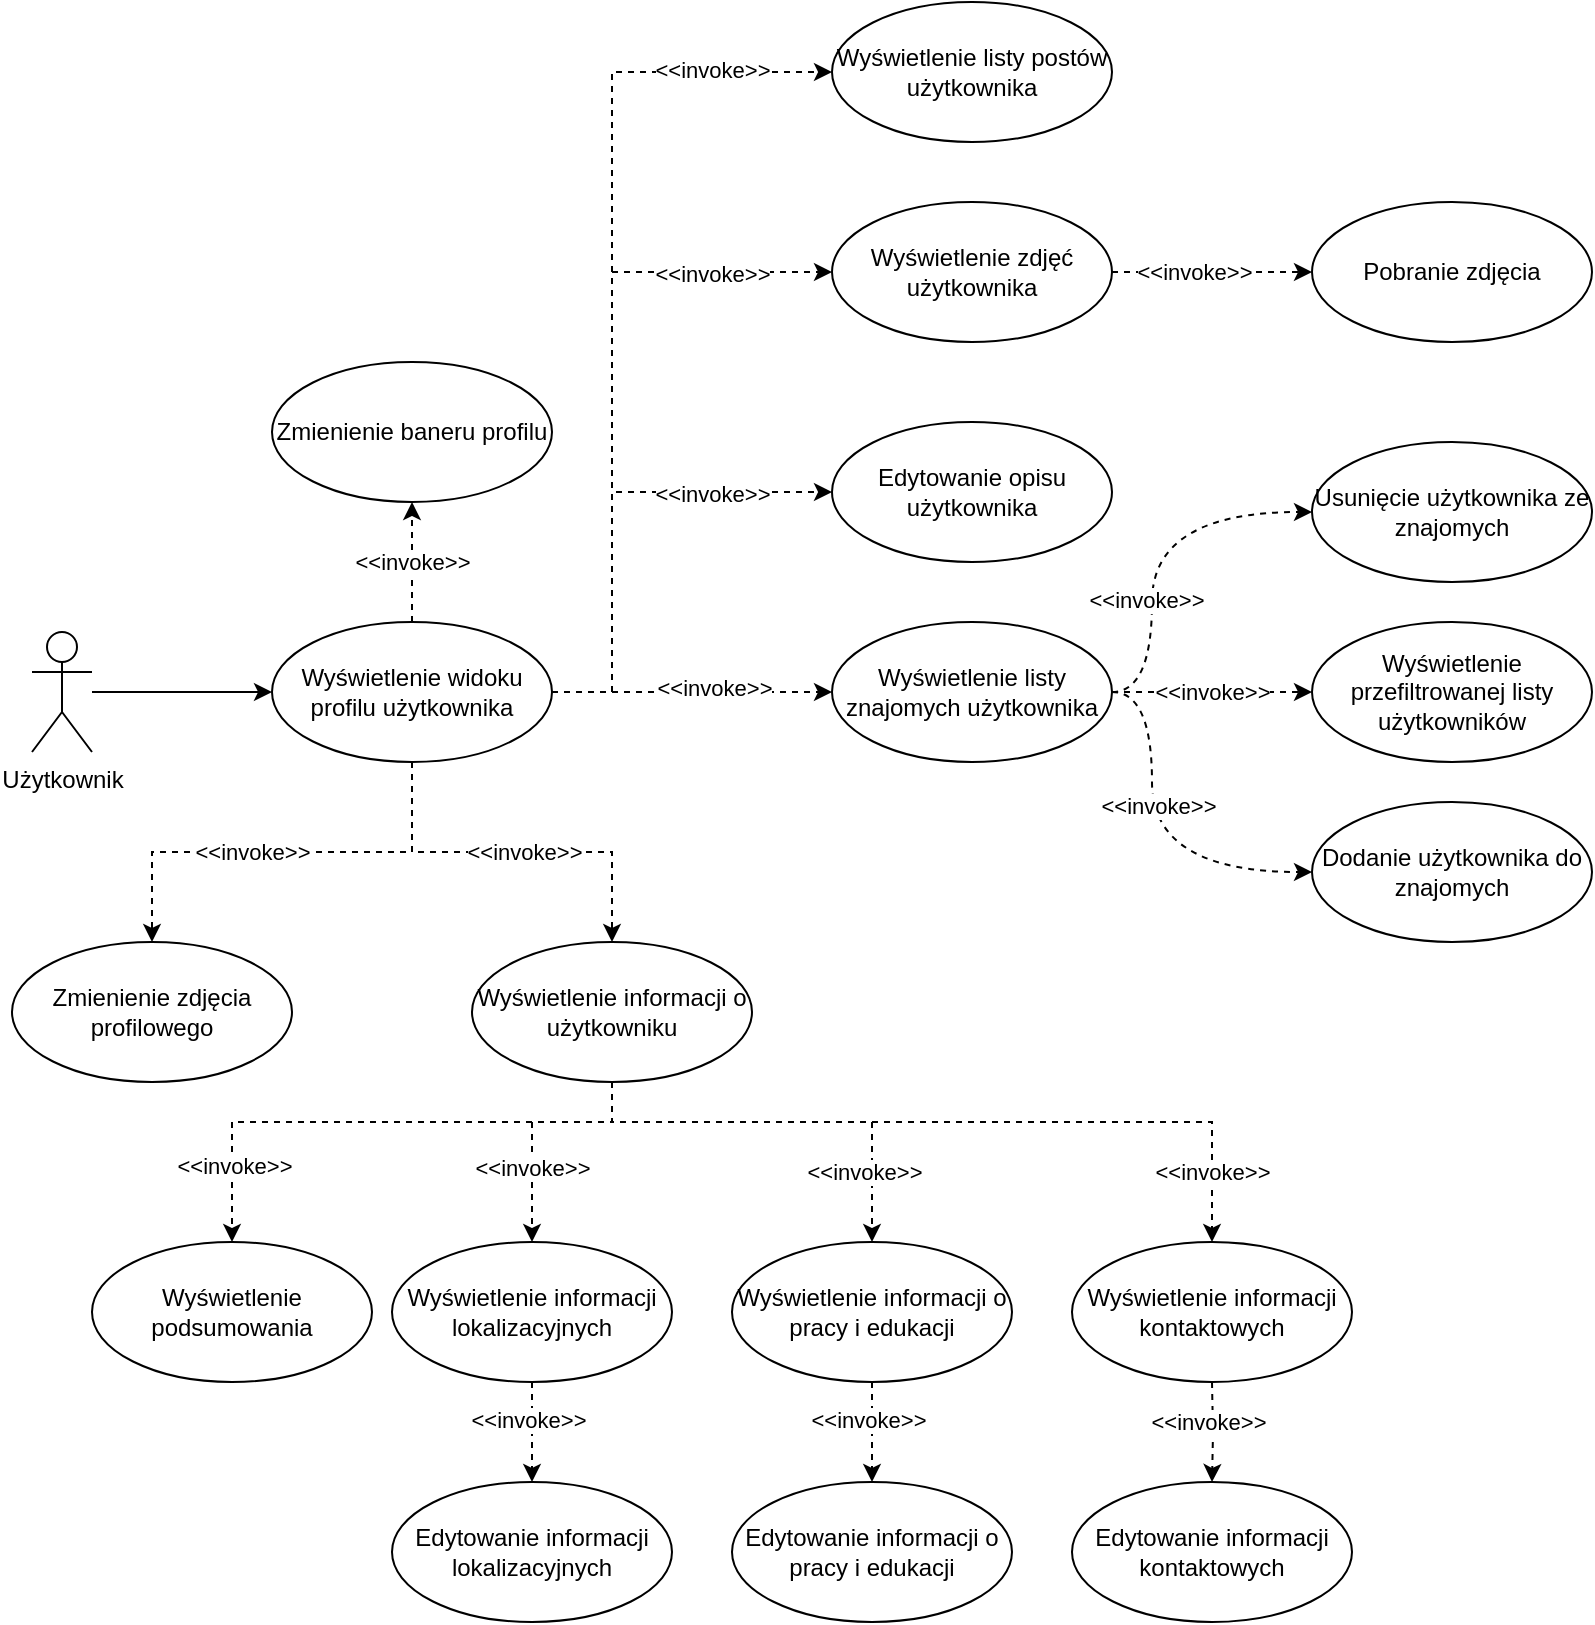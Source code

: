 <mxfile version="24.8.3">
  <diagram name="Page-1" id="JdEf69RV8JYr5lFsVH8T">
    <mxGraphModel dx="1805" dy="1151" grid="1" gridSize="10" guides="1" tooltips="1" connect="1" arrows="1" fold="1" page="1" pageScale="1" pageWidth="850" pageHeight="1100" math="0" shadow="0">
      <root>
        <mxCell id="0" />
        <mxCell id="1" parent="0" />
        <mxCell id="xNaYEZxjQZqMMtpHfQ9c-3" style="edgeStyle=orthogonalEdgeStyle;rounded=0;orthogonalLoop=1;jettySize=auto;html=1;" edge="1" parent="1" source="xNaYEZxjQZqMMtpHfQ9c-1" target="xNaYEZxjQZqMMtpHfQ9c-2">
          <mxGeometry relative="1" as="geometry" />
        </mxCell>
        <mxCell id="xNaYEZxjQZqMMtpHfQ9c-1" value="Użytkownik" style="shape=umlActor;verticalLabelPosition=bottom;verticalAlign=top;html=1;outlineConnect=0;" vertex="1" parent="1">
          <mxGeometry x="20" y="415" width="30" height="60" as="geometry" />
        </mxCell>
        <mxCell id="xNaYEZxjQZqMMtpHfQ9c-23" style="edgeStyle=orthogonalEdgeStyle;rounded=0;orthogonalLoop=1;jettySize=auto;html=1;dashed=1;" edge="1" parent="1" source="xNaYEZxjQZqMMtpHfQ9c-2" target="xNaYEZxjQZqMMtpHfQ9c-21">
          <mxGeometry relative="1" as="geometry" />
        </mxCell>
        <mxCell id="xNaYEZxjQZqMMtpHfQ9c-25" value="&amp;lt;&amp;lt;invoke&amp;gt;&amp;gt;" style="edgeLabel;html=1;align=center;verticalAlign=middle;resizable=0;points=[];" vertex="1" connectable="0" parent="xNaYEZxjQZqMMtpHfQ9c-23">
          <mxGeometry x="-0.1" y="-1" relative="1" as="geometry">
            <mxPoint x="-26" y="1" as="offset" />
          </mxGeometry>
        </mxCell>
        <mxCell id="xNaYEZxjQZqMMtpHfQ9c-24" style="edgeStyle=orthogonalEdgeStyle;rounded=0;orthogonalLoop=1;jettySize=auto;html=1;dashed=1;" edge="1" parent="1" source="xNaYEZxjQZqMMtpHfQ9c-2" target="xNaYEZxjQZqMMtpHfQ9c-22">
          <mxGeometry relative="1" as="geometry" />
        </mxCell>
        <mxCell id="xNaYEZxjQZqMMtpHfQ9c-26" value="&amp;lt;&amp;lt;invoke&amp;gt;&amp;gt;" style="edgeLabel;html=1;align=center;verticalAlign=middle;resizable=0;points=[];" vertex="1" connectable="0" parent="xNaYEZxjQZqMMtpHfQ9c-24">
          <mxGeometry y="4" relative="1" as="geometry">
            <mxPoint x="4" as="offset" />
          </mxGeometry>
        </mxCell>
        <mxCell id="xNaYEZxjQZqMMtpHfQ9c-27" style="edgeStyle=orthogonalEdgeStyle;rounded=0;orthogonalLoop=1;jettySize=auto;html=1;dashed=1;" edge="1" parent="1" source="xNaYEZxjQZqMMtpHfQ9c-2" target="xNaYEZxjQZqMMtpHfQ9c-11">
          <mxGeometry relative="1" as="geometry" />
        </mxCell>
        <mxCell id="xNaYEZxjQZqMMtpHfQ9c-28" value="&amp;lt;&amp;lt;invoke&amp;gt;&amp;gt;" style="edgeLabel;html=1;align=center;verticalAlign=middle;resizable=0;points=[];" vertex="1" connectable="0" parent="xNaYEZxjQZqMMtpHfQ9c-27">
          <mxGeometry x="0.063" relative="1" as="geometry">
            <mxPoint as="offset" />
          </mxGeometry>
        </mxCell>
        <mxCell id="xNaYEZxjQZqMMtpHfQ9c-43" style="edgeStyle=orthogonalEdgeStyle;rounded=0;orthogonalLoop=1;jettySize=auto;html=1;dashed=1;" edge="1" parent="1" source="xNaYEZxjQZqMMtpHfQ9c-2" target="xNaYEZxjQZqMMtpHfQ9c-7">
          <mxGeometry relative="1" as="geometry" />
        </mxCell>
        <mxCell id="xNaYEZxjQZqMMtpHfQ9c-58" value="&amp;lt;&amp;lt;invoke&amp;gt;&amp;gt;" style="edgeLabel;html=1;align=center;verticalAlign=middle;resizable=0;points=[];" vertex="1" connectable="0" parent="xNaYEZxjQZqMMtpHfQ9c-43">
          <mxGeometry x="0.157" y="2" relative="1" as="geometry">
            <mxPoint as="offset" />
          </mxGeometry>
        </mxCell>
        <mxCell id="xNaYEZxjQZqMMtpHfQ9c-44" style="edgeStyle=orthogonalEdgeStyle;rounded=0;orthogonalLoop=1;jettySize=auto;html=1;entryX=0;entryY=0.5;entryDx=0;entryDy=0;dashed=1;" edge="1" parent="1" source="xNaYEZxjQZqMMtpHfQ9c-2" target="xNaYEZxjQZqMMtpHfQ9c-4">
          <mxGeometry relative="1" as="geometry">
            <Array as="points">
              <mxPoint x="310" y="445" />
              <mxPoint x="310" y="345" />
            </Array>
          </mxGeometry>
        </mxCell>
        <mxCell id="xNaYEZxjQZqMMtpHfQ9c-45" style="edgeStyle=orthogonalEdgeStyle;rounded=0;orthogonalLoop=1;jettySize=auto;html=1;entryX=0;entryY=0.5;entryDx=0;entryDy=0;dashed=1;" edge="1" parent="1" source="xNaYEZxjQZqMMtpHfQ9c-2" target="xNaYEZxjQZqMMtpHfQ9c-6">
          <mxGeometry relative="1" as="geometry">
            <Array as="points">
              <mxPoint x="310" y="445" />
              <mxPoint x="310" y="235" />
            </Array>
          </mxGeometry>
        </mxCell>
        <mxCell id="xNaYEZxjQZqMMtpHfQ9c-46" style="edgeStyle=orthogonalEdgeStyle;rounded=0;orthogonalLoop=1;jettySize=auto;html=1;entryX=0;entryY=0.5;entryDx=0;entryDy=0;dashed=1;" edge="1" parent="1" source="xNaYEZxjQZqMMtpHfQ9c-2" target="xNaYEZxjQZqMMtpHfQ9c-5">
          <mxGeometry relative="1" as="geometry">
            <Array as="points">
              <mxPoint x="310" y="445" />
              <mxPoint x="310" y="135" />
            </Array>
          </mxGeometry>
        </mxCell>
        <mxCell id="xNaYEZxjQZqMMtpHfQ9c-55" value="&amp;lt;&amp;lt;invoke&amp;gt;&amp;gt;" style="edgeLabel;html=1;align=center;verticalAlign=middle;resizable=0;points=[];" vertex="1" connectable="0" parent="xNaYEZxjQZqMMtpHfQ9c-46">
          <mxGeometry x="-0.475" y="3" relative="1" as="geometry">
            <mxPoint x="53" y="-11" as="offset" />
          </mxGeometry>
        </mxCell>
        <mxCell id="xNaYEZxjQZqMMtpHfQ9c-56" value="&amp;lt;&amp;lt;invoke&amp;gt;&amp;gt;" style="edgeLabel;html=1;align=center;verticalAlign=middle;resizable=0;points=[];" vertex="1" connectable="0" parent="xNaYEZxjQZqMMtpHfQ9c-46">
          <mxGeometry x="0.06" relative="1" as="geometry">
            <mxPoint x="50" y="-1" as="offset" />
          </mxGeometry>
        </mxCell>
        <mxCell id="xNaYEZxjQZqMMtpHfQ9c-57" value="&amp;lt;&amp;lt;invoke&amp;gt;&amp;gt;" style="edgeLabel;html=1;align=center;verticalAlign=middle;resizable=0;points=[];" vertex="1" connectable="0" parent="xNaYEZxjQZqMMtpHfQ9c-46">
          <mxGeometry x="0.565" y="-1" relative="1" as="geometry">
            <mxPoint x="38" y="-2" as="offset" />
          </mxGeometry>
        </mxCell>
        <mxCell id="xNaYEZxjQZqMMtpHfQ9c-2" value="Wyświetlenie widoku profilu użytkownika" style="ellipse;whiteSpace=wrap;html=1;" vertex="1" parent="1">
          <mxGeometry x="140" y="410" width="140" height="70" as="geometry" />
        </mxCell>
        <mxCell id="xNaYEZxjQZqMMtpHfQ9c-4" value="Edytowanie opisu użytkownika" style="ellipse;whiteSpace=wrap;html=1;" vertex="1" parent="1">
          <mxGeometry x="420" y="310" width="140" height="70" as="geometry" />
        </mxCell>
        <mxCell id="xNaYEZxjQZqMMtpHfQ9c-5" value="Wyświetlenie listy postów użytkownika" style="ellipse;whiteSpace=wrap;html=1;" vertex="1" parent="1">
          <mxGeometry x="420" y="100" width="140" height="70" as="geometry" />
        </mxCell>
        <mxCell id="xNaYEZxjQZqMMtpHfQ9c-47" style="edgeStyle=orthogonalEdgeStyle;rounded=0;orthogonalLoop=1;jettySize=auto;html=1;entryX=0;entryY=0.5;entryDx=0;entryDy=0;strokeColor=none;dashed=1;" edge="1" parent="1" source="xNaYEZxjQZqMMtpHfQ9c-6" target="xNaYEZxjQZqMMtpHfQ9c-19">
          <mxGeometry relative="1" as="geometry" />
        </mxCell>
        <mxCell id="xNaYEZxjQZqMMtpHfQ9c-59" style="edgeStyle=orthogonalEdgeStyle;rounded=0;orthogonalLoop=1;jettySize=auto;html=1;dashed=1;" edge="1" parent="1" source="xNaYEZxjQZqMMtpHfQ9c-6" target="xNaYEZxjQZqMMtpHfQ9c-19">
          <mxGeometry relative="1" as="geometry" />
        </mxCell>
        <mxCell id="xNaYEZxjQZqMMtpHfQ9c-60" value="&amp;lt;&amp;lt;invoke&amp;gt;&amp;gt;" style="edgeLabel;html=1;align=center;verticalAlign=middle;resizable=0;points=[];" vertex="1" connectable="0" parent="xNaYEZxjQZqMMtpHfQ9c-59">
          <mxGeometry x="-0.18" relative="1" as="geometry">
            <mxPoint as="offset" />
          </mxGeometry>
        </mxCell>
        <mxCell id="xNaYEZxjQZqMMtpHfQ9c-6" value="Wyświetlenie zdjęć użytkownika" style="ellipse;whiteSpace=wrap;html=1;" vertex="1" parent="1">
          <mxGeometry x="420" y="200" width="140" height="70" as="geometry" />
        </mxCell>
        <mxCell id="xNaYEZxjQZqMMtpHfQ9c-48" style="edgeStyle=orthogonalEdgeStyle;rounded=0;orthogonalLoop=1;jettySize=auto;html=1;entryX=0;entryY=0.5;entryDx=0;entryDy=0;dashed=1;curved=1;" edge="1" parent="1" source="xNaYEZxjQZqMMtpHfQ9c-7" target="xNaYEZxjQZqMMtpHfQ9c-14">
          <mxGeometry relative="1" as="geometry">
            <Array as="points">
              <mxPoint x="580" y="445" />
              <mxPoint x="580" y="535" />
            </Array>
          </mxGeometry>
        </mxCell>
        <mxCell id="xNaYEZxjQZqMMtpHfQ9c-52" value="&amp;lt;&amp;lt;invoke&amp;gt;&amp;gt;" style="edgeLabel;html=1;align=center;verticalAlign=middle;resizable=0;points=[];" vertex="1" connectable="0" parent="xNaYEZxjQZqMMtpHfQ9c-48">
          <mxGeometry x="-0.19" y="3" relative="1" as="geometry">
            <mxPoint as="offset" />
          </mxGeometry>
        </mxCell>
        <mxCell id="xNaYEZxjQZqMMtpHfQ9c-49" style="edgeStyle=orthogonalEdgeStyle;rounded=0;orthogonalLoop=1;jettySize=auto;html=1;entryX=0;entryY=0.5;entryDx=0;entryDy=0;dashed=1;" edge="1" parent="1" source="xNaYEZxjQZqMMtpHfQ9c-7" target="xNaYEZxjQZqMMtpHfQ9c-13">
          <mxGeometry relative="1" as="geometry" />
        </mxCell>
        <mxCell id="xNaYEZxjQZqMMtpHfQ9c-54" value="&amp;lt;&amp;lt;invoke&amp;gt;&amp;gt;" style="edgeLabel;html=1;align=center;verticalAlign=middle;resizable=0;points=[];" vertex="1" connectable="0" parent="xNaYEZxjQZqMMtpHfQ9c-49">
          <mxGeometry x="-0.18" y="2" relative="1" as="geometry">
            <mxPoint x="9" y="2" as="offset" />
          </mxGeometry>
        </mxCell>
        <mxCell id="xNaYEZxjQZqMMtpHfQ9c-50" style="edgeStyle=orthogonalEdgeStyle;rounded=0;orthogonalLoop=1;jettySize=auto;html=1;entryX=0;entryY=0.5;entryDx=0;entryDy=0;dashed=1;curved=1;" edge="1" parent="1" source="xNaYEZxjQZqMMtpHfQ9c-7" target="xNaYEZxjQZqMMtpHfQ9c-15">
          <mxGeometry relative="1" as="geometry">
            <Array as="points">
              <mxPoint x="580" y="445" />
              <mxPoint x="580" y="355" />
            </Array>
          </mxGeometry>
        </mxCell>
        <mxCell id="xNaYEZxjQZqMMtpHfQ9c-53" value="&amp;lt;&amp;lt;invoke&amp;gt;&amp;gt;" style="edgeLabel;html=1;align=center;verticalAlign=middle;resizable=0;points=[];" vertex="1" connectable="0" parent="xNaYEZxjQZqMMtpHfQ9c-50">
          <mxGeometry x="-0.305" y="3" relative="1" as="geometry">
            <mxPoint as="offset" />
          </mxGeometry>
        </mxCell>
        <mxCell id="xNaYEZxjQZqMMtpHfQ9c-7" value="Wyświetlenie listy znajomych użytkownika" style="ellipse;whiteSpace=wrap;html=1;" vertex="1" parent="1">
          <mxGeometry x="420" y="410" width="140" height="70" as="geometry" />
        </mxCell>
        <mxCell id="xNaYEZxjQZqMMtpHfQ9c-38" style="edgeStyle=orthogonalEdgeStyle;rounded=0;orthogonalLoop=1;jettySize=auto;html=1;dashed=1;" edge="1" parent="1" source="xNaYEZxjQZqMMtpHfQ9c-8" target="xNaYEZxjQZqMMtpHfQ9c-17">
          <mxGeometry relative="1" as="geometry" />
        </mxCell>
        <mxCell id="xNaYEZxjQZqMMtpHfQ9c-41" value="&amp;lt;&amp;lt;invoke&amp;gt;&amp;gt;" style="edgeLabel;html=1;align=center;verticalAlign=middle;resizable=0;points=[];" vertex="1" connectable="0" parent="xNaYEZxjQZqMMtpHfQ9c-38">
          <mxGeometry x="-0.24" y="-2" relative="1" as="geometry">
            <mxPoint as="offset" />
          </mxGeometry>
        </mxCell>
        <mxCell id="xNaYEZxjQZqMMtpHfQ9c-8" value="Wyświetlenie informacji o pracy i edukacji" style="ellipse;whiteSpace=wrap;html=1;" vertex="1" parent="1">
          <mxGeometry x="370" y="720" width="140" height="70" as="geometry" />
        </mxCell>
        <mxCell id="xNaYEZxjQZqMMtpHfQ9c-39" style="edgeStyle=orthogonalEdgeStyle;rounded=0;orthogonalLoop=1;jettySize=auto;html=1;dashed=1;" edge="1" parent="1" target="xNaYEZxjQZqMMtpHfQ9c-18">
          <mxGeometry relative="1" as="geometry">
            <mxPoint x="610" y="790" as="sourcePoint" />
          </mxGeometry>
        </mxCell>
        <mxCell id="xNaYEZxjQZqMMtpHfQ9c-42" value="&amp;lt;&amp;lt;invoke&amp;gt;&amp;gt;" style="edgeLabel;html=1;align=center;verticalAlign=middle;resizable=0;points=[];" vertex="1" connectable="0" parent="xNaYEZxjQZqMMtpHfQ9c-39">
          <mxGeometry x="-0.21" y="-3" relative="1" as="geometry">
            <mxPoint as="offset" />
          </mxGeometry>
        </mxCell>
        <mxCell id="xNaYEZxjQZqMMtpHfQ9c-9" value="Wyświetlenie informacji kontaktowych" style="ellipse;whiteSpace=wrap;html=1;" vertex="1" parent="1">
          <mxGeometry x="540" y="720" width="140" height="70" as="geometry" />
        </mxCell>
        <mxCell id="xNaYEZxjQZqMMtpHfQ9c-37" style="edgeStyle=orthogonalEdgeStyle;rounded=0;orthogonalLoop=1;jettySize=auto;html=1;dashed=1;" edge="1" parent="1" source="xNaYEZxjQZqMMtpHfQ9c-10" target="xNaYEZxjQZqMMtpHfQ9c-16">
          <mxGeometry relative="1" as="geometry" />
        </mxCell>
        <mxCell id="xNaYEZxjQZqMMtpHfQ9c-40" value="&amp;lt;&amp;lt;invoke&amp;gt;&amp;gt;" style="edgeLabel;html=1;align=center;verticalAlign=middle;resizable=0;points=[];" vertex="1" connectable="0" parent="xNaYEZxjQZqMMtpHfQ9c-37">
          <mxGeometry x="-0.24" y="-2" relative="1" as="geometry">
            <mxPoint as="offset" />
          </mxGeometry>
        </mxCell>
        <mxCell id="xNaYEZxjQZqMMtpHfQ9c-10" value="Wyświetlenie informacji lokalizacyjnych" style="ellipse;whiteSpace=wrap;html=1;" vertex="1" parent="1">
          <mxGeometry x="200" y="720" width="140" height="70" as="geometry" />
        </mxCell>
        <mxCell id="xNaYEZxjQZqMMtpHfQ9c-29" style="edgeStyle=orthogonalEdgeStyle;rounded=0;orthogonalLoop=1;jettySize=auto;html=1;entryX=0.5;entryY=0;entryDx=0;entryDy=0;dashed=1;" edge="1" parent="1" source="xNaYEZxjQZqMMtpHfQ9c-11" target="xNaYEZxjQZqMMtpHfQ9c-12">
          <mxGeometry relative="1" as="geometry">
            <Array as="points">
              <mxPoint x="310" y="660" />
              <mxPoint x="120" y="660" />
            </Array>
          </mxGeometry>
        </mxCell>
        <mxCell id="xNaYEZxjQZqMMtpHfQ9c-33" value="&amp;lt;&amp;lt;invoke&amp;gt;&amp;gt;" style="edgeLabel;html=1;align=center;verticalAlign=middle;resizable=0;points=[];" vertex="1" connectable="0" parent="xNaYEZxjQZqMMtpHfQ9c-29">
          <mxGeometry x="0.719" y="1" relative="1" as="geometry">
            <mxPoint as="offset" />
          </mxGeometry>
        </mxCell>
        <mxCell id="xNaYEZxjQZqMMtpHfQ9c-30" style="edgeStyle=orthogonalEdgeStyle;rounded=0;orthogonalLoop=1;jettySize=auto;html=1;dashed=1;" edge="1" parent="1" source="xNaYEZxjQZqMMtpHfQ9c-11" target="xNaYEZxjQZqMMtpHfQ9c-10">
          <mxGeometry relative="1" as="geometry">
            <Array as="points">
              <mxPoint x="310" y="660" />
              <mxPoint x="270" y="660" />
            </Array>
          </mxGeometry>
        </mxCell>
        <mxCell id="xNaYEZxjQZqMMtpHfQ9c-34" value="&amp;lt;&amp;lt;invoke&amp;gt;&amp;gt;" style="edgeLabel;html=1;align=center;verticalAlign=middle;resizable=0;points=[];" vertex="1" connectable="0" parent="xNaYEZxjQZqMMtpHfQ9c-30">
          <mxGeometry x="0.383" y="-4" relative="1" as="geometry">
            <mxPoint x="4" as="offset" />
          </mxGeometry>
        </mxCell>
        <mxCell id="xNaYEZxjQZqMMtpHfQ9c-31" style="edgeStyle=orthogonalEdgeStyle;rounded=0;orthogonalLoop=1;jettySize=auto;html=1;dashed=1;" edge="1" parent="1" source="xNaYEZxjQZqMMtpHfQ9c-11" target="xNaYEZxjQZqMMtpHfQ9c-8">
          <mxGeometry relative="1" as="geometry">
            <Array as="points">
              <mxPoint x="310" y="660" />
              <mxPoint x="440" y="660" />
            </Array>
          </mxGeometry>
        </mxCell>
        <mxCell id="xNaYEZxjQZqMMtpHfQ9c-35" value="&amp;lt;&amp;lt;invoke&amp;gt;&amp;gt;" style="edgeLabel;html=1;align=center;verticalAlign=middle;resizable=0;points=[];" vertex="1" connectable="0" parent="xNaYEZxjQZqMMtpHfQ9c-31">
          <mxGeometry x="0.667" y="-4" relative="1" as="geometry">
            <mxPoint as="offset" />
          </mxGeometry>
        </mxCell>
        <mxCell id="xNaYEZxjQZqMMtpHfQ9c-32" style="edgeStyle=orthogonalEdgeStyle;rounded=0;orthogonalLoop=1;jettySize=auto;html=1;entryX=0.5;entryY=0;entryDx=0;entryDy=0;dashed=1;" edge="1" parent="1" source="xNaYEZxjQZqMMtpHfQ9c-11" target="xNaYEZxjQZqMMtpHfQ9c-9">
          <mxGeometry relative="1" as="geometry">
            <Array as="points">
              <mxPoint x="310" y="660" />
              <mxPoint x="610" y="660" />
            </Array>
          </mxGeometry>
        </mxCell>
        <mxCell id="xNaYEZxjQZqMMtpHfQ9c-36" value="&amp;lt;&amp;lt;invoke&amp;gt;&amp;gt;" style="edgeLabel;html=1;align=center;verticalAlign=middle;resizable=0;points=[];" vertex="1" connectable="0" parent="xNaYEZxjQZqMMtpHfQ9c-32">
          <mxGeometry x="0.779" y="-1" relative="1" as="geometry">
            <mxPoint x="1" y="7" as="offset" />
          </mxGeometry>
        </mxCell>
        <mxCell id="xNaYEZxjQZqMMtpHfQ9c-11" value="Wyświetlenie informacji o użytkowniku" style="ellipse;whiteSpace=wrap;html=1;" vertex="1" parent="1">
          <mxGeometry x="240" y="570" width="140" height="70" as="geometry" />
        </mxCell>
        <mxCell id="xNaYEZxjQZqMMtpHfQ9c-12" value="Wyświetlenie podsumowania" style="ellipse;whiteSpace=wrap;html=1;" vertex="1" parent="1">
          <mxGeometry x="50" y="720" width="140" height="70" as="geometry" />
        </mxCell>
        <mxCell id="xNaYEZxjQZqMMtpHfQ9c-13" value="Wyświetlenie przefiltrowanej listy użytkowników" style="ellipse;whiteSpace=wrap;html=1;" vertex="1" parent="1">
          <mxGeometry x="660" y="410" width="140" height="70" as="geometry" />
        </mxCell>
        <mxCell id="xNaYEZxjQZqMMtpHfQ9c-14" value="Dodanie użytkownika do znajomych" style="ellipse;whiteSpace=wrap;html=1;" vertex="1" parent="1">
          <mxGeometry x="660" y="500" width="140" height="70" as="geometry" />
        </mxCell>
        <mxCell id="xNaYEZxjQZqMMtpHfQ9c-15" value="Usunięcie użytkownika ze znajomych" style="ellipse;whiteSpace=wrap;html=1;" vertex="1" parent="1">
          <mxGeometry x="660" y="320" width="140" height="70" as="geometry" />
        </mxCell>
        <mxCell id="xNaYEZxjQZqMMtpHfQ9c-16" value="Edytowanie informacji lokalizacyjnych" style="ellipse;whiteSpace=wrap;html=1;" vertex="1" parent="1">
          <mxGeometry x="200" y="840" width="140" height="70" as="geometry" />
        </mxCell>
        <mxCell id="xNaYEZxjQZqMMtpHfQ9c-17" value="Edytowanie informacji o pracy i edukacji" style="ellipse;whiteSpace=wrap;html=1;" vertex="1" parent="1">
          <mxGeometry x="370" y="840" width="140" height="70" as="geometry" />
        </mxCell>
        <mxCell id="xNaYEZxjQZqMMtpHfQ9c-18" value="Edytowanie informacji kontaktowych" style="ellipse;whiteSpace=wrap;html=1;" vertex="1" parent="1">
          <mxGeometry x="540" y="840" width="140" height="70" as="geometry" />
        </mxCell>
        <mxCell id="xNaYEZxjQZqMMtpHfQ9c-19" value="Pobranie zdjęcia" style="ellipse;whiteSpace=wrap;html=1;" vertex="1" parent="1">
          <mxGeometry x="660" y="200" width="140" height="70" as="geometry" />
        </mxCell>
        <mxCell id="xNaYEZxjQZqMMtpHfQ9c-21" value="Zmienienie zdjęcia profilowego" style="ellipse;whiteSpace=wrap;html=1;" vertex="1" parent="1">
          <mxGeometry x="10" y="570" width="140" height="70" as="geometry" />
        </mxCell>
        <mxCell id="xNaYEZxjQZqMMtpHfQ9c-22" value="Zmienienie baneru profilu" style="ellipse;whiteSpace=wrap;html=1;" vertex="1" parent="1">
          <mxGeometry x="140" y="280" width="140" height="70" as="geometry" />
        </mxCell>
      </root>
    </mxGraphModel>
  </diagram>
</mxfile>
